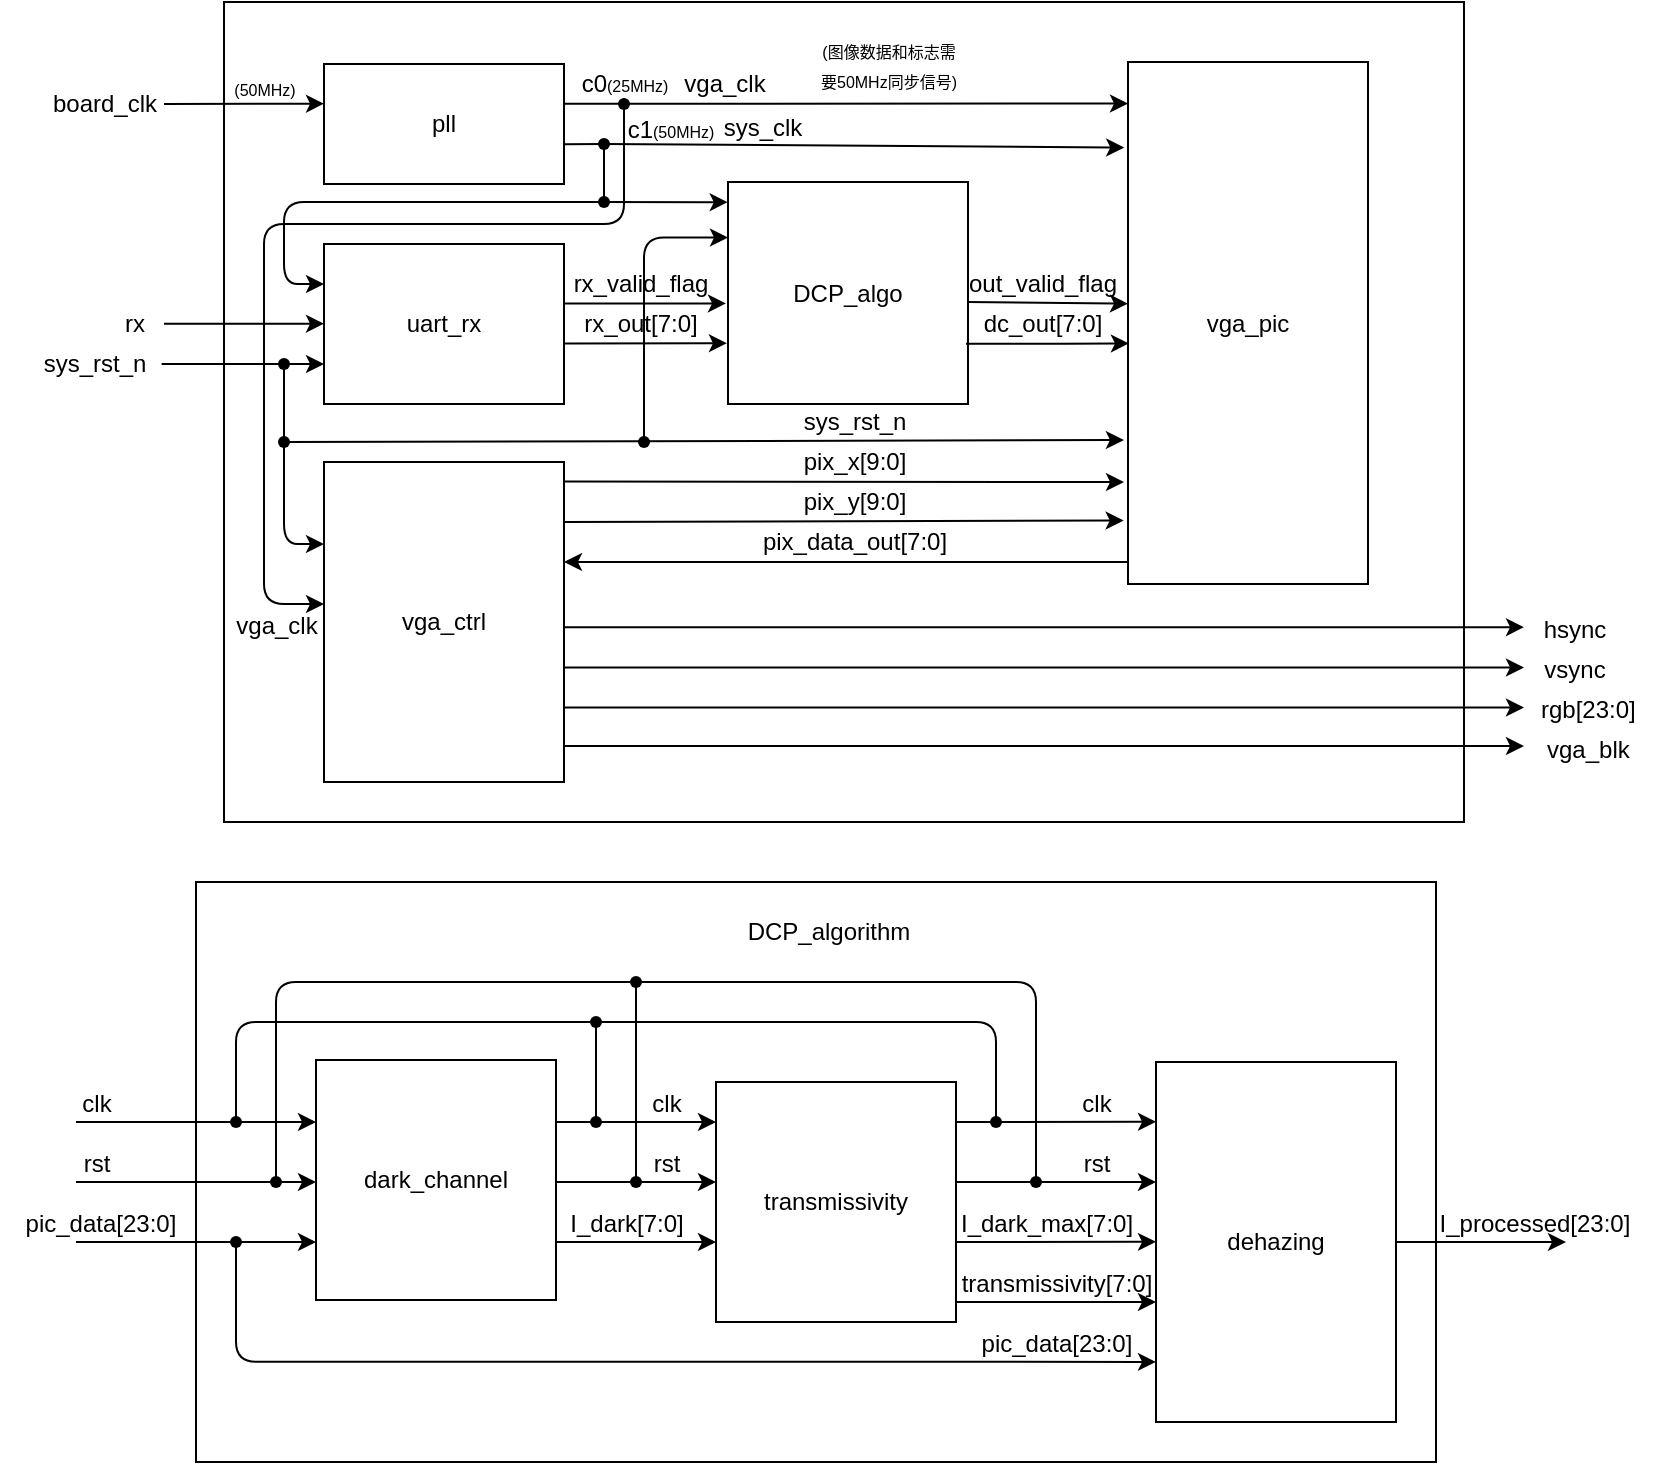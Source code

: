 <mxfile>
    <diagram id="Sjp6kZXTx26nV8dYbrVy" name="第 1 页">
        <mxGraphModel dx="1035" dy="1649" grid="1" gridSize="10" guides="1" tooltips="1" connect="1" arrows="1" fold="1" page="1" pageScale="1" pageWidth="827" pageHeight="1169" math="0" shadow="0">
            <root>
                <mxCell id="0"/>
                <mxCell id="1" parent="0"/>
                <mxCell id="141" value="" style="rounded=0;whiteSpace=wrap;html=1;" vertex="1" parent="1">
                    <mxGeometry x="98" y="-560" width="620" height="290" as="geometry"/>
                </mxCell>
                <mxCell id="3" value="" style="rounded=0;whiteSpace=wrap;html=1;" parent="1" vertex="1">
                    <mxGeometry x="112" y="-1000" width="620" height="410" as="geometry"/>
                </mxCell>
                <mxCell id="4" style="edgeStyle=orthogonalEdgeStyle;html=1;entryX=0;entryY=0.25;entryDx=0;entryDy=0;" parent="1" target="6" edge="1">
                    <mxGeometry relative="1" as="geometry">
                        <mxPoint x="162" y="-868" as="targetPoint"/>
                        <mxPoint x="302.0" y="-900" as="sourcePoint"/>
                        <Array as="points">
                            <mxPoint x="142" y="-900"/>
                            <mxPoint x="142" y="-859"/>
                        </Array>
                    </mxGeometry>
                </mxCell>
                <mxCell id="5" value="pll" style="rounded=0;whiteSpace=wrap;html=1;" parent="1" vertex="1">
                    <mxGeometry x="162" y="-969" width="120" height="60" as="geometry"/>
                </mxCell>
                <mxCell id="6" value="uart_rx" style="rounded=0;whiteSpace=wrap;html=1;" parent="1" vertex="1">
                    <mxGeometry x="162" y="-879" width="120" height="80" as="geometry"/>
                </mxCell>
                <mxCell id="8" style="edgeStyle=none;html=1;" parent="1" edge="1">
                    <mxGeometry relative="1" as="geometry">
                        <mxPoint x="162.0" y="-949.145" as="targetPoint"/>
                        <mxPoint x="82.0" y="-949" as="sourcePoint"/>
                    </mxGeometry>
                </mxCell>
                <mxCell id="9" style="edgeStyle=none;html=1;exitDx=0;exitDy=0;exitPerimeter=0;startArrow=none;" parent="1" source="22" edge="1">
                    <mxGeometry relative="1" as="geometry">
                        <mxPoint x="162.0" y="-819.005" as="targetPoint"/>
                        <mxPoint x="112" y="-818.96" as="sourcePoint"/>
                    </mxGeometry>
                </mxCell>
                <mxCell id="10" style="edgeStyle=none;html=1;exitX=1;exitY=0.493;exitDx=0;exitDy=0;exitPerimeter=0;" parent="1" source="20" edge="1">
                    <mxGeometry relative="1" as="geometry">
                        <mxPoint x="162.0" y="-839.145" as="targetPoint"/>
                        <mxPoint x="102" y="-839" as="sourcePoint"/>
                    </mxGeometry>
                </mxCell>
                <mxCell id="11" style="edgeStyle=none;html=1;exitX=1;exitY=0.5;exitDx=0;exitDy=0;entryX=-0.018;entryY=0.913;entryDx=0;entryDy=0;entryPerimeter=0;" parent="1" edge="1">
                    <mxGeometry relative="1" as="geometry">
                        <mxPoint x="561.84" y="-740.75" as="targetPoint"/>
                        <mxPoint x="282.0" y="-739.96" as="sourcePoint"/>
                    </mxGeometry>
                </mxCell>
                <mxCell id="12" style="edgeStyle=none;html=1;exitX=1;exitY=0.5;exitDx=0;exitDy=0;" parent="1" edge="1">
                    <mxGeometry relative="1" as="geometry">
                        <mxPoint x="562.0" y="-760" as="targetPoint"/>
                        <mxPoint x="282.0" y="-760.26" as="sourcePoint"/>
                    </mxGeometry>
                </mxCell>
                <mxCell id="13" value="" style="endArrow=classic;html=1;exitX=-0.009;exitY=0.956;exitDx=0;exitDy=0;exitPerimeter=0;" parent="1" edge="1">
                    <mxGeometry width="50" height="50" relative="1" as="geometry">
                        <mxPoint x="564" y="-720" as="sourcePoint"/>
                        <mxPoint x="282.0" y="-720" as="targetPoint"/>
                    </mxGeometry>
                </mxCell>
                <mxCell id="14" value="vga_clk" style="text;html=1;align=center;verticalAlign=middle;resizable=0;points=[];autosize=1;strokeColor=none;fillColor=none;" parent="1" vertex="1">
                    <mxGeometry x="108" y="-698" width="60" height="20" as="geometry"/>
                </mxCell>
                <mxCell id="15" value="hsync" style="text;html=1;align=center;verticalAlign=middle;resizable=0;points=[];autosize=1;strokeColor=none;fillColor=none;" parent="1" vertex="1">
                    <mxGeometry x="762" y="-696" width="50" height="20" as="geometry"/>
                </mxCell>
                <mxCell id="16" value="c0&lt;font style=&quot;font-size: 8px&quot;&gt;(25MHz)&lt;/font&gt;" style="text;html=1;align=center;verticalAlign=middle;resizable=0;points=[];autosize=1;strokeColor=none;fillColor=none;" parent="1" vertex="1">
                    <mxGeometry x="282" y="-969" width="60" height="20" as="geometry"/>
                </mxCell>
                <mxCell id="17" value="&lt;font style=&quot;font-size: 8px&quot;&gt;(图像数据和标志需&lt;br&gt;要50MHz同步信号)&lt;/font&gt;" style="text;html=1;align=center;verticalAlign=middle;resizable=0;points=[];autosize=1;strokeColor=none;fillColor=none;" parent="1" vertex="1">
                    <mxGeometry x="404" y="-989" width="80" height="40" as="geometry"/>
                </mxCell>
                <mxCell id="18" value="sys_rst_n" style="text;html=1;align=center;verticalAlign=middle;resizable=0;points=[];autosize=1;strokeColor=none;fillColor=none;" parent="1" vertex="1">
                    <mxGeometry x="12" y="-829" width="70" height="20" as="geometry"/>
                </mxCell>
                <mxCell id="19" value="" style="endArrow=classic;html=1;edgeStyle=orthogonalEdgeStyle;startArrow=none;" parent="1" source="22" edge="1">
                    <mxGeometry width="50" height="50" relative="1" as="geometry">
                        <mxPoint x="92" y="-819" as="sourcePoint"/>
                        <mxPoint x="162.0" y="-729" as="targetPoint"/>
                        <Array as="points">
                            <mxPoint x="142" y="-729"/>
                        </Array>
                    </mxGeometry>
                </mxCell>
                <mxCell id="20" value="rx" style="text;html=1;align=center;verticalAlign=middle;resizable=0;points=[];autosize=1;strokeColor=none;fillColor=none;" parent="1" vertex="1">
                    <mxGeometry x="52" y="-849" width="30" height="20" as="geometry"/>
                </mxCell>
                <mxCell id="21" value="" style="endArrow=classic;html=1;edgeStyle=orthogonalEdgeStyle;" parent="1" source="24" edge="1">
                    <mxGeometry width="50" height="50" relative="1" as="geometry">
                        <mxPoint x="322" y="-949" as="sourcePoint"/>
                        <mxPoint x="162.0" y="-699" as="targetPoint"/>
                        <Array as="points">
                            <mxPoint x="312" y="-889"/>
                            <mxPoint x="132" y="-889"/>
                            <mxPoint x="132" y="-699"/>
                        </Array>
                    </mxGeometry>
                </mxCell>
                <mxCell id="22" value="" style="shape=waypoint;sketch=0;fillStyle=solid;size=6;pointerEvents=1;points=[];fillColor=none;resizable=0;rotatable=0;perimeter=centerPerimeter;snapToPoint=1;" parent="1" vertex="1">
                    <mxGeometry x="122" y="-839" width="40" height="40" as="geometry"/>
                </mxCell>
                <mxCell id="23" value="" style="edgeStyle=none;html=1;exitX=0.983;exitY=0.498;exitDx=0;exitDy=0;exitPerimeter=0;endArrow=none;" parent="1" source="18" target="22" edge="1">
                    <mxGeometry relative="1" as="geometry">
                        <mxPoint x="162" y="-819.005" as="targetPoint"/>
                        <mxPoint x="80.81" y="-819.04" as="sourcePoint"/>
                    </mxGeometry>
                </mxCell>
                <mxCell id="24" value="" style="shape=waypoint;sketch=0;fillStyle=solid;size=6;pointerEvents=1;points=[];fillColor=none;resizable=0;rotatable=0;perimeter=centerPerimeter;snapToPoint=1;" parent="1" vertex="1">
                    <mxGeometry x="292" y="-969" width="40" height="40" as="geometry"/>
                </mxCell>
                <mxCell id="25" value="vsync" style="text;html=1;align=center;verticalAlign=middle;resizable=0;points=[];autosize=1;strokeColor=none;fillColor=none;" parent="1" vertex="1">
                    <mxGeometry x="762" y="-676" width="50" height="20" as="geometry"/>
                </mxCell>
                <mxCell id="26" value="&amp;nbsp;rgb[23:0]" style="text;html=1;align=center;verticalAlign=middle;resizable=0;points=[];autosize=1;strokeColor=none;fillColor=none;" parent="1" vertex="1">
                    <mxGeometry x="757" y="-661" width="70" height="30" as="geometry"/>
                </mxCell>
                <mxCell id="27" style="edgeStyle=none;html=1;entryX=0;entryY=0.079;entryDx=0;entryDy=0;entryPerimeter=0;" parent="1" edge="1">
                    <mxGeometry relative="1" as="geometry">
                        <mxPoint x="564" y="-949.25" as="targetPoint"/>
                        <mxPoint x="282.0" y="-949.15" as="sourcePoint"/>
                    </mxGeometry>
                </mxCell>
                <mxCell id="28" value="board_clk&amp;nbsp; &amp;nbsp;" style="text;html=1;align=center;verticalAlign=middle;resizable=0;points=[];autosize=1;strokeColor=none;fillColor=none;" parent="1" vertex="1">
                    <mxGeometry x="17" y="-959" width="80" height="20" as="geometry"/>
                </mxCell>
                <mxCell id="29" value="pix_x[9:0]" style="text;html=1;align=center;verticalAlign=middle;resizable=0;points=[];autosize=1;strokeColor=none;fillColor=none;" parent="1" vertex="1">
                    <mxGeometry x="392" y="-780" width="70" height="20" as="geometry"/>
                </mxCell>
                <mxCell id="30" value="pix_y[9:0]" style="text;html=1;align=center;verticalAlign=middle;resizable=0;points=[];autosize=1;strokeColor=none;fillColor=none;" parent="1" vertex="1">
                    <mxGeometry x="392" y="-760" width="70" height="20" as="geometry"/>
                </mxCell>
                <mxCell id="31" value="pix_data_out[7:0]" style="text;html=1;align=center;verticalAlign=middle;resizable=0;points=[];autosize=1;strokeColor=none;fillColor=none;" parent="1" vertex="1">
                    <mxGeometry x="367" y="-745" width="120" height="30" as="geometry"/>
                </mxCell>
                <mxCell id="32" value="&amp;nbsp; &amp;nbsp; vga_blk" style="text;html=1;align=center;verticalAlign=middle;resizable=0;points=[];autosize=1;strokeColor=none;fillColor=none;" parent="1" vertex="1">
                    <mxGeometry x="752" y="-636" width="70" height="20" as="geometry"/>
                </mxCell>
                <mxCell id="33" value="ram_ip" style="whiteSpace=wrap;html=1;aspect=fixed;" parent="1" vertex="1">
                    <mxGeometry x="584" y="-819" width="80" height="80" as="geometry"/>
                </mxCell>
                <mxCell id="35" value="" style="shape=waypoint;sketch=0;fillStyle=solid;size=6;pointerEvents=1;points=[];fillColor=none;resizable=0;rotatable=0;perimeter=centerPerimeter;snapToPoint=1;" parent="1" vertex="1">
                    <mxGeometry x="282" y="-949" width="40" height="40" as="geometry"/>
                </mxCell>
                <mxCell id="36" value="" style="edgeStyle=none;html=1;entryDx=0;entryDy=0;entryPerimeter=0;endArrow=none;" parent="1" target="35" edge="1">
                    <mxGeometry relative="1" as="geometry">
                        <mxPoint x="412" y="-929" as="targetPoint"/>
                        <mxPoint x="282.0" y="-928.9" as="sourcePoint"/>
                    </mxGeometry>
                </mxCell>
                <mxCell id="37" value="c1&lt;font style=&quot;font-size: 8px&quot;&gt;(50MHz)&lt;/font&gt;" style="text;html=1;align=center;verticalAlign=middle;resizable=0;points=[];autosize=1;strokeColor=none;fillColor=none;" parent="1" vertex="1">
                    <mxGeometry x="305" y="-946" width="60" height="20" as="geometry"/>
                </mxCell>
                <mxCell id="38" value="&lt;font style=&quot;font-size: 8px&quot;&gt;(50MHz)&lt;/font&gt;" style="text;html=1;align=center;verticalAlign=middle;resizable=0;points=[];autosize=1;strokeColor=none;fillColor=none;" parent="1" vertex="1">
                    <mxGeometry x="107" y="-967" width="50" height="20" as="geometry"/>
                </mxCell>
                <mxCell id="39" value="vga_clk" style="text;html=1;align=center;verticalAlign=middle;resizable=0;points=[];autosize=1;strokeColor=none;fillColor=none;" parent="1" vertex="1">
                    <mxGeometry x="332" y="-969" width="60" height="20" as="geometry"/>
                </mxCell>
                <mxCell id="40" value="sys_clk&amp;nbsp; &amp;nbsp;" style="text;html=1;align=center;verticalAlign=middle;resizable=0;points=[];autosize=1;strokeColor=none;fillColor=none;" parent="1" vertex="1">
                    <mxGeometry x="356" y="-947" width="60" height="20" as="geometry"/>
                </mxCell>
                <mxCell id="41" value="" style="shape=waypoint;sketch=0;fillStyle=solid;size=6;pointerEvents=1;points=[];fillColor=none;resizable=0;rotatable=0;perimeter=centerPerimeter;snapToPoint=1;" parent="1" vertex="1">
                    <mxGeometry x="122" y="-800" width="40" height="40" as="geometry"/>
                </mxCell>
                <mxCell id="42" value="sys_rst_n" style="text;html=1;align=center;verticalAlign=middle;resizable=0;points=[];autosize=1;strokeColor=none;fillColor=none;" parent="1" vertex="1">
                    <mxGeometry x="392" y="-800" width="70" height="20" as="geometry"/>
                </mxCell>
                <mxCell id="43" value="DCP_algo" style="rounded=0;whiteSpace=wrap;html=1;" parent="1" vertex="1">
                    <mxGeometry x="364" y="-910" width="120" height="111" as="geometry"/>
                </mxCell>
                <mxCell id="45" style="edgeStyle=none;html=1;exitDx=0;exitDy=0;entryX=0.983;entryY=0.995;entryDx=0;entryDy=0;entryPerimeter=0;exitPerimeter=0;startArrow=none;" parent="1" edge="1">
                    <mxGeometry relative="1" as="geometry">
                        <mxPoint x="564.47" y="-829.28" as="targetPoint"/>
                        <mxPoint x="532" y="-829.18" as="sourcePoint"/>
                    </mxGeometry>
                </mxCell>
                <mxCell id="46" style="edgeStyle=none;html=1;exitX=0.08;exitY=0.961;exitDx=0;exitDy=0;exitPerimeter=0;" parent="1" edge="1">
                    <mxGeometry relative="1" as="geometry">
                        <mxPoint x="564" y="-849.18" as="targetPoint"/>
                        <mxPoint x="483.6" y="-849.96" as="sourcePoint"/>
                    </mxGeometry>
                </mxCell>
                <mxCell id="47" style="edgeStyle=none;html=1;exitX=0.078;exitY=1.003;exitDx=0;exitDy=0;entryX=0.983;entryY=0.995;entryDx=0;entryDy=0;entryPerimeter=0;exitPerimeter=0;" parent="1" edge="1">
                    <mxGeometry relative="1" as="geometry">
                        <mxPoint x="363.47" y="-829.41" as="targetPoint"/>
                        <mxPoint x="282.02" y="-829.25" as="sourcePoint"/>
                    </mxGeometry>
                </mxCell>
                <mxCell id="48" style="edgeStyle=none;html=1;exitX=0.078;exitY=0.004;exitDx=0;exitDy=0;exitPerimeter=0;" parent="1" edge="1">
                    <mxGeometry relative="1" as="geometry">
                        <mxPoint x="363" y="-849.31" as="targetPoint"/>
                        <mxPoint x="282.02" y="-849.23" as="sourcePoint"/>
                    </mxGeometry>
                </mxCell>
                <mxCell id="49" value="rx_valid_flag" style="text;html=1;align=center;verticalAlign=middle;resizable=0;points=[];autosize=1;strokeColor=none;fillColor=none;" parent="1" vertex="1">
                    <mxGeometry x="275" y="-874.18" width="90" height="30" as="geometry"/>
                </mxCell>
                <mxCell id="50" style="edgeStyle=none;html=1;exitX=1;exitY=0.5;exitDx=0;exitDy=0;entryX=-0.017;entryY=0.752;entryDx=0;entryDy=0;entryPerimeter=0;" parent="1" edge="1">
                    <mxGeometry relative="1" as="geometry">
                        <mxPoint x="561.96" y="-781.0" as="targetPoint"/>
                        <mxPoint x="142.0" y="-779.96" as="sourcePoint"/>
                    </mxGeometry>
                </mxCell>
                <mxCell id="51" value="rx_out[7:0]" style="text;html=1;align=center;verticalAlign=middle;resizable=0;points=[];autosize=1;strokeColor=none;fillColor=none;" parent="1" vertex="1">
                    <mxGeometry x="280" y="-854.18" width="80" height="30" as="geometry"/>
                </mxCell>
                <mxCell id="53" value="" style="endArrow=none;html=1;edgeStyle=orthogonalEdgeStyle;startArrow=none;" parent="1" edge="1">
                    <mxGeometry width="50" height="50" relative="1" as="geometry">
                        <mxPoint x="302.0" y="-929" as="sourcePoint"/>
                        <mxPoint x="302.0" y="-899" as="targetPoint"/>
                        <Array as="points"/>
                    </mxGeometry>
                </mxCell>
                <mxCell id="56" value="" style="edgeStyle=none;html=1;exitX=0.078;exitY=1.003;exitDx=0;exitDy=0;entryDx=0;entryDy=0;entryPerimeter=0;exitPerimeter=0;endArrow=none;" parent="1" edge="1">
                    <mxGeometry relative="1" as="geometry">
                        <mxPoint x="532" y="-829.18" as="targetPoint"/>
                        <mxPoint x="483.02" y="-829.12" as="sourcePoint"/>
                    </mxGeometry>
                </mxCell>
                <mxCell id="60" value="" style="shape=waypoint;sketch=0;fillStyle=solid;size=6;pointerEvents=1;points=[];fillColor=none;resizable=0;rotatable=0;perimeter=centerPerimeter;snapToPoint=1;" parent="1" vertex="1">
                    <mxGeometry x="302" y="-800" width="40" height="40" as="geometry"/>
                </mxCell>
                <mxCell id="64" style="edgeStyle=none;html=1;exitX=1;exitY=0.5;exitDx=0;exitDy=0;entryX=0;entryY=0.5;entryDx=0;entryDy=0;entryPerimeter=0;" parent="1" edge="1">
                    <mxGeometry relative="1" as="geometry">
                        <mxPoint x="762" y="-647.24" as="targetPoint"/>
                        <mxPoint x="282.0" y="-647.2" as="sourcePoint"/>
                    </mxGeometry>
                </mxCell>
                <mxCell id="65" style="edgeStyle=none;html=1;exitX=1;exitY=0.5;exitDx=0;exitDy=0;entryX=0;entryY=0.5;entryDx=0;entryDy=0;entryPerimeter=0;" parent="1" edge="1">
                    <mxGeometry relative="1" as="geometry">
                        <mxPoint x="762" y="-628" as="targetPoint"/>
                        <mxPoint x="282.0" y="-627.96" as="sourcePoint"/>
                    </mxGeometry>
                </mxCell>
                <mxCell id="66" style="edgeStyle=none;html=1;entryX=-0.001;entryY=0.091;entryDx=0;entryDy=0;entryPerimeter=0;" parent="1" target="43" edge="1">
                    <mxGeometry relative="1" as="geometry">
                        <mxPoint x="362" y="-900" as="targetPoint"/>
                        <mxPoint x="302.0" y="-900" as="sourcePoint"/>
                    </mxGeometry>
                </mxCell>
                <mxCell id="67" value="" style="shape=waypoint;sketch=0;fillStyle=solid;size=6;pointerEvents=1;points=[];fillColor=none;resizable=0;rotatable=0;perimeter=centerPerimeter;snapToPoint=1;" parent="1" vertex="1">
                    <mxGeometry x="282" y="-920" width="40" height="40" as="geometry"/>
                </mxCell>
                <mxCell id="68" value="" style="endArrow=classic;html=1;edgeStyle=orthogonalEdgeStyle;startArrow=none;entryX=0;entryY=0.25;entryDx=0;entryDy=0;" parent="1" target="43" edge="1">
                    <mxGeometry width="50" height="50" relative="1" as="geometry">
                        <mxPoint x="322.0" y="-780" as="sourcePoint"/>
                        <mxPoint x="312" y="-870" as="targetPoint"/>
                        <Array as="points">
                            <mxPoint x="322" y="-780"/>
                            <mxPoint x="322" y="-882"/>
                        </Array>
                    </mxGeometry>
                </mxCell>
                <mxCell id="71" style="edgeStyle=none;html=1;exitX=1;exitY=0.5;exitDx=0;exitDy=0;entryX=0;entryY=0.5;entryDx=0;entryDy=0;entryPerimeter=0;" parent="1" edge="1">
                    <mxGeometry relative="1" as="geometry">
                        <mxPoint x="762" y="-667.24" as="targetPoint"/>
                        <mxPoint x="282.0" y="-667.2" as="sourcePoint"/>
                    </mxGeometry>
                </mxCell>
                <mxCell id="72" style="edgeStyle=none;html=1;exitX=1;exitY=0.5;exitDx=0;exitDy=0;entryX=0;entryY=0.5;entryDx=0;entryDy=0;entryPerimeter=0;" parent="1" edge="1">
                    <mxGeometry relative="1" as="geometry">
                        <mxPoint x="762" y="-687.42" as="targetPoint"/>
                        <mxPoint x="282.0" y="-687.38" as="sourcePoint"/>
                    </mxGeometry>
                </mxCell>
                <mxCell id="75" value="dc_out[7:0]" style="text;html=1;align=center;verticalAlign=middle;resizable=0;points=[];autosize=1;strokeColor=none;fillColor=none;" parent="1" vertex="1">
                    <mxGeometry x="481" y="-854" width="80" height="30" as="geometry"/>
                </mxCell>
                <mxCell id="76" value="out_valid_flag" style="text;html=1;align=center;verticalAlign=middle;resizable=0;points=[];autosize=1;strokeColor=none;fillColor=none;" parent="1" vertex="1">
                    <mxGeometry x="471" y="-874.18" width="100" height="30" as="geometry"/>
                </mxCell>
                <mxCell id="77" value="vga_ctrl" style="rounded=0;whiteSpace=wrap;html=1;" parent="1" vertex="1">
                    <mxGeometry x="162" y="-770" width="120" height="160" as="geometry"/>
                </mxCell>
                <mxCell id="78" value="vga_pic" style="rounded=0;whiteSpace=wrap;html=1;" parent="1" vertex="1">
                    <mxGeometry x="564" y="-970" width="120" height="261" as="geometry"/>
                </mxCell>
                <mxCell id="79" style="edgeStyle=none;html=1;entryX=0.726;entryY=0.14;entryDx=0;entryDy=0;entryPerimeter=0;startArrow=none;" parent="1" edge="1">
                    <mxGeometry relative="1" as="geometry">
                        <mxPoint x="562.12" y="-927.2" as="targetPoint"/>
                        <mxPoint x="302" y="-929" as="sourcePoint"/>
                    </mxGeometry>
                </mxCell>
                <mxCell id="80" value="dark_channel" style="rounded=0;whiteSpace=wrap;html=1;" vertex="1" parent="1">
                    <mxGeometry x="158" y="-471" width="120" height="120" as="geometry"/>
                </mxCell>
                <mxCell id="81" value="transmissivity" style="rounded=0;whiteSpace=wrap;html=1;" vertex="1" parent="1">
                    <mxGeometry x="358" y="-460" width="120" height="120" as="geometry"/>
                </mxCell>
                <mxCell id="83" value="" style="endArrow=classic;html=1;startArrow=none;" edge="1" parent="1" source="133">
                    <mxGeometry width="50" height="50" relative="1" as="geometry">
                        <mxPoint x="38" y="-410" as="sourcePoint"/>
                        <mxPoint x="158" y="-410" as="targetPoint"/>
                    </mxGeometry>
                </mxCell>
                <mxCell id="84" value="pic_data[23:0]" style="text;html=1;align=center;verticalAlign=middle;resizable=0;points=[];autosize=1;strokeColor=none;fillColor=none;" vertex="1" parent="1">
                    <mxGeometry y="-404" width="100" height="30" as="geometry"/>
                </mxCell>
                <mxCell id="86" value="" style="endArrow=classic;html=1;startArrow=none;" edge="1" parent="1" source="131">
                    <mxGeometry width="50" height="50" relative="1" as="geometry">
                        <mxPoint x="38" y="-440" as="sourcePoint"/>
                        <mxPoint x="158" y="-440" as="targetPoint"/>
                    </mxGeometry>
                </mxCell>
                <mxCell id="87" value="" style="endArrow=classic;html=1;" edge="1" parent="1">
                    <mxGeometry width="50" height="50" relative="1" as="geometry">
                        <mxPoint x="38" y="-380" as="sourcePoint"/>
                        <mxPoint x="158" y="-380" as="targetPoint"/>
                    </mxGeometry>
                </mxCell>
                <mxCell id="89" value="rst" style="text;html=1;align=center;verticalAlign=middle;resizable=0;points=[];autosize=1;strokeColor=none;fillColor=none;" vertex="1" parent="1">
                    <mxGeometry x="28" y="-434" width="40" height="30" as="geometry"/>
                </mxCell>
                <mxCell id="90" value="clk" style="text;html=1;align=center;verticalAlign=middle;resizable=0;points=[];autosize=1;strokeColor=none;fillColor=none;" vertex="1" parent="1">
                    <mxGeometry x="28" y="-464" width="40" height="30" as="geometry"/>
                </mxCell>
                <mxCell id="92" value="" style="endArrow=classic;html=1;" edge="1" parent="1">
                    <mxGeometry width="50" height="50" relative="1" as="geometry">
                        <mxPoint x="278" y="-410" as="sourcePoint"/>
                        <mxPoint x="358" y="-410" as="targetPoint"/>
                    </mxGeometry>
                </mxCell>
                <mxCell id="93" value="" style="endArrow=classic;html=1;" edge="1" parent="1">
                    <mxGeometry width="50" height="50" relative="1" as="geometry">
                        <mxPoint x="278" y="-380" as="sourcePoint"/>
                        <mxPoint x="358.0" y="-380" as="targetPoint"/>
                    </mxGeometry>
                </mxCell>
                <mxCell id="94" value="" style="endArrow=classic;html=1;" edge="1" parent="1">
                    <mxGeometry width="50" height="50" relative="1" as="geometry">
                        <mxPoint x="278" y="-440" as="sourcePoint"/>
                        <mxPoint x="358.0" y="-440" as="targetPoint"/>
                    </mxGeometry>
                </mxCell>
                <mxCell id="95" value="I_dark[7:0]" style="text;html=1;align=center;verticalAlign=middle;resizable=0;points=[];autosize=1;strokeColor=none;fillColor=none;" vertex="1" parent="1">
                    <mxGeometry x="273" y="-404" width="80" height="30" as="geometry"/>
                </mxCell>
                <mxCell id="98" value="" style="endArrow=none;html=1;edgeStyle=orthogonalEdgeStyle;" edge="1" parent="1">
                    <mxGeometry width="50" height="50" relative="1" as="geometry">
                        <mxPoint x="118" y="-440" as="sourcePoint"/>
                        <mxPoint x="498" y="-440" as="targetPoint"/>
                        <Array as="points">
                            <mxPoint x="118" y="-490"/>
                            <mxPoint x="498" y="-490"/>
                            <mxPoint x="498" y="-440"/>
                        </Array>
                    </mxGeometry>
                </mxCell>
                <mxCell id="99" value="" style="endArrow=none;html=1;edgeStyle=orthogonalEdgeStyle;" edge="1" parent="1">
                    <mxGeometry width="50" height="50" relative="1" as="geometry">
                        <mxPoint x="138" y="-410" as="sourcePoint"/>
                        <mxPoint x="518" y="-410" as="targetPoint"/>
                        <Array as="points">
                            <mxPoint x="138" y="-510"/>
                            <mxPoint x="518" y="-510"/>
                            <mxPoint x="518" y="-410"/>
                        </Array>
                    </mxGeometry>
                </mxCell>
                <mxCell id="110" value="" style="endArrow=classic;html=1;entryX=0;entryY=0.353;entryDx=0;entryDy=0;entryPerimeter=0;" edge="1" parent="1">
                    <mxGeometry width="50" height="50" relative="1" as="geometry">
                        <mxPoint x="478" y="-410" as="sourcePoint"/>
                        <mxPoint x="578" y="-409.99" as="targetPoint"/>
                    </mxGeometry>
                </mxCell>
                <mxCell id="111" value="" style="endArrow=classic;html=1;entryX=0;entryY=0.529;entryDx=0;entryDy=0;entryPerimeter=0;" edge="1" parent="1">
                    <mxGeometry width="50" height="50" relative="1" as="geometry">
                        <mxPoint x="478" y="-380" as="sourcePoint"/>
                        <mxPoint x="578" y="-380.07" as="targetPoint"/>
                    </mxGeometry>
                </mxCell>
                <mxCell id="112" value="" style="endArrow=classic;html=1;entryX=0;entryY=0.176;entryDx=0;entryDy=0;entryPerimeter=0;" edge="1" parent="1">
                    <mxGeometry width="50" height="50" relative="1" as="geometry">
                        <mxPoint x="478" y="-440" as="sourcePoint"/>
                        <mxPoint x="578" y="-440.08" as="targetPoint"/>
                    </mxGeometry>
                </mxCell>
                <mxCell id="113" value="I_dark_max[7:0]" style="text;html=1;align=center;verticalAlign=middle;resizable=0;points=[];autosize=1;strokeColor=none;fillColor=none;" vertex="1" parent="1">
                    <mxGeometry x="468" y="-404" width="110" height="30" as="geometry"/>
                </mxCell>
                <mxCell id="114" value="" style="endArrow=none;html=1;" edge="1" parent="1">
                    <mxGeometry width="50" height="50" relative="1" as="geometry">
                        <mxPoint x="298" y="-440" as="sourcePoint"/>
                        <mxPoint x="298" y="-490" as="targetPoint"/>
                    </mxGeometry>
                </mxCell>
                <mxCell id="115" value="" style="endArrow=none;html=1;startArrow=none;" edge="1" parent="1" source="119">
                    <mxGeometry width="50" height="50" relative="1" as="geometry">
                        <mxPoint x="318" y="-410" as="sourcePoint"/>
                        <mxPoint x="318" y="-510" as="targetPoint"/>
                    </mxGeometry>
                </mxCell>
                <mxCell id="116" value="" style="shape=waypoint;sketch=0;fillStyle=solid;size=6;pointerEvents=1;points=[];fillColor=none;resizable=0;rotatable=0;perimeter=centerPerimeter;snapToPoint=1;" vertex="1" parent="1">
                    <mxGeometry x="308" y="-520" width="20" height="20" as="geometry"/>
                </mxCell>
                <mxCell id="117" value="" style="shape=waypoint;sketch=0;fillStyle=solid;size=6;pointerEvents=1;points=[];fillColor=none;resizable=0;rotatable=0;perimeter=centerPerimeter;snapToPoint=1;" vertex="1" parent="1">
                    <mxGeometry x="288" y="-500" width="20" height="20" as="geometry"/>
                </mxCell>
                <mxCell id="118" value="" style="shape=waypoint;sketch=0;fillStyle=solid;size=6;pointerEvents=1;points=[];fillColor=none;resizable=0;rotatable=0;perimeter=centerPerimeter;snapToPoint=1;" vertex="1" parent="1">
                    <mxGeometry x="288" y="-450" width="20" height="20" as="geometry"/>
                </mxCell>
                <mxCell id="120" value="" style="endArrow=none;html=1;" edge="1" parent="1" target="119">
                    <mxGeometry width="50" height="50" relative="1" as="geometry">
                        <mxPoint x="318" y="-410" as="sourcePoint"/>
                        <mxPoint x="318" y="-510" as="targetPoint"/>
                    </mxGeometry>
                </mxCell>
                <mxCell id="119" value="" style="shape=waypoint;sketch=0;fillStyle=solid;size=6;pointerEvents=1;points=[];fillColor=none;resizable=0;rotatable=0;perimeter=centerPerimeter;snapToPoint=1;" vertex="1" parent="1">
                    <mxGeometry x="308" y="-420" width="20" height="20" as="geometry"/>
                </mxCell>
                <mxCell id="123" value="" style="shape=waypoint;sketch=0;fillStyle=solid;size=6;pointerEvents=1;points=[];fillColor=none;resizable=0;rotatable=0;perimeter=centerPerimeter;snapToPoint=1;" vertex="1" parent="1">
                    <mxGeometry x="488" y="-450" width="20" height="20" as="geometry"/>
                </mxCell>
                <mxCell id="127" value="" style="shape=waypoint;sketch=0;fillStyle=solid;size=6;pointerEvents=1;points=[];fillColor=none;resizable=0;rotatable=0;perimeter=centerPerimeter;snapToPoint=1;" vertex="1" parent="1">
                    <mxGeometry x="508" y="-420" width="20" height="20" as="geometry"/>
                </mxCell>
                <mxCell id="129" value="" style="endArrow=classic;html=1;entryX=0;entryY=0.706;entryDx=0;entryDy=0;entryPerimeter=0;" edge="1" parent="1">
                    <mxGeometry width="50" height="50" relative="1" as="geometry">
                        <mxPoint x="477.5" y="-350" as="sourcePoint"/>
                        <mxPoint x="578" y="-349.98" as="targetPoint"/>
                    </mxGeometry>
                </mxCell>
                <mxCell id="130" value="transmissivity[7:0]" style="text;html=1;align=center;verticalAlign=middle;resizable=0;points=[];autosize=1;strokeColor=none;fillColor=none;" vertex="1" parent="1">
                    <mxGeometry x="468" y="-374" width="120" height="30" as="geometry"/>
                </mxCell>
                <mxCell id="132" value="" style="endArrow=none;html=1;" edge="1" parent="1" target="131">
                    <mxGeometry width="50" height="50" relative="1" as="geometry">
                        <mxPoint x="38" y="-440" as="sourcePoint"/>
                        <mxPoint x="158" y="-440" as="targetPoint"/>
                    </mxGeometry>
                </mxCell>
                <mxCell id="131" value="" style="shape=waypoint;sketch=0;fillStyle=solid;size=6;pointerEvents=1;points=[];fillColor=none;resizable=0;rotatable=0;perimeter=centerPerimeter;snapToPoint=1;" vertex="1" parent="1">
                    <mxGeometry x="108" y="-450" width="20" height="20" as="geometry"/>
                </mxCell>
                <mxCell id="134" value="" style="endArrow=none;html=1;" edge="1" parent="1" target="133">
                    <mxGeometry width="50" height="50" relative="1" as="geometry">
                        <mxPoint x="38" y="-410" as="sourcePoint"/>
                        <mxPoint x="158" y="-410" as="targetPoint"/>
                    </mxGeometry>
                </mxCell>
                <mxCell id="133" value="" style="shape=waypoint;sketch=0;fillStyle=solid;size=6;pointerEvents=1;points=[];fillColor=none;resizable=0;rotatable=0;perimeter=centerPerimeter;snapToPoint=1;" vertex="1" parent="1">
                    <mxGeometry x="128" y="-420" width="20" height="20" as="geometry"/>
                </mxCell>
                <mxCell id="137" value="" style="endArrow=classic;html=1;entryX=0;entryY=0.882;entryDx=0;entryDy=0;entryPerimeter=0;edgeStyle=orthogonalEdgeStyle;startArrow=none;" edge="1" parent="1" source="138">
                    <mxGeometry width="50" height="50" relative="1" as="geometry">
                        <mxPoint x="118" y="-380" as="sourcePoint"/>
                        <mxPoint x="578" y="-320.06" as="targetPoint"/>
                        <Array as="points">
                            <mxPoint x="118" y="-320"/>
                        </Array>
                    </mxGeometry>
                </mxCell>
                <mxCell id="139" value="" style="endArrow=none;html=1;entryDx=0;entryDy=0;entryPerimeter=0;edgeStyle=orthogonalEdgeStyle;" edge="1" parent="1" target="138">
                    <mxGeometry width="50" height="50" relative="1" as="geometry">
                        <mxPoint x="118" y="-380" as="sourcePoint"/>
                        <mxPoint x="578" y="-320.06" as="targetPoint"/>
                        <Array as="points"/>
                    </mxGeometry>
                </mxCell>
                <mxCell id="138" value="" style="shape=waypoint;sketch=0;fillStyle=solid;size=6;pointerEvents=1;points=[];fillColor=none;resizable=0;rotatable=0;perimeter=centerPerimeter;snapToPoint=1;" vertex="1" parent="1">
                    <mxGeometry x="108" y="-390" width="20" height="20" as="geometry"/>
                </mxCell>
                <mxCell id="140" value="dehazing" style="rounded=0;whiteSpace=wrap;html=1;" vertex="1" parent="1">
                    <mxGeometry x="578" y="-470" width="120" height="180" as="geometry"/>
                </mxCell>
                <mxCell id="142" value="" style="endArrow=classic;html=1;exitX=1;exitY=0.5;exitDx=0;exitDy=0;" edge="1" parent="1" source="140">
                    <mxGeometry width="50" height="50" relative="1" as="geometry">
                        <mxPoint x="703" y="-380" as="sourcePoint"/>
                        <mxPoint x="783.0" y="-380" as="targetPoint"/>
                    </mxGeometry>
                </mxCell>
                <mxCell id="143" value="I_processed[23:0]" style="text;html=1;align=center;verticalAlign=middle;resizable=0;points=[];autosize=1;strokeColor=none;fillColor=none;" vertex="1" parent="1">
                    <mxGeometry x="707" y="-404" width="120" height="30" as="geometry"/>
                </mxCell>
                <mxCell id="145" value="clk" style="text;html=1;align=center;verticalAlign=middle;resizable=0;points=[];autosize=1;strokeColor=none;fillColor=none;" vertex="1" parent="1">
                    <mxGeometry x="313" y="-464" width="40" height="30" as="geometry"/>
                </mxCell>
                <mxCell id="146" value="rst" style="text;html=1;align=center;verticalAlign=middle;resizable=0;points=[];autosize=1;strokeColor=none;fillColor=none;" vertex="1" parent="1">
                    <mxGeometry x="313" y="-434" width="40" height="30" as="geometry"/>
                </mxCell>
                <mxCell id="147" value="clk" style="text;html=1;align=center;verticalAlign=middle;resizable=0;points=[];autosize=1;strokeColor=none;fillColor=none;" vertex="1" parent="1">
                    <mxGeometry x="528" y="-464" width="40" height="30" as="geometry"/>
                </mxCell>
                <mxCell id="148" value="rst" style="text;html=1;align=center;verticalAlign=middle;resizable=0;points=[];autosize=1;strokeColor=none;fillColor=none;" vertex="1" parent="1">
                    <mxGeometry x="528" y="-434" width="40" height="30" as="geometry"/>
                </mxCell>
                <mxCell id="149" value="pic_data[23:0]" style="text;html=1;align=center;verticalAlign=middle;resizable=0;points=[];autosize=1;strokeColor=none;fillColor=none;" vertex="1" parent="1">
                    <mxGeometry x="478" y="-344" width="100" height="30" as="geometry"/>
                </mxCell>
                <mxCell id="150" value="&lt;span style=&quot;&quot;&gt;DCP_algorithm&lt;/span&gt;" style="text;html=1;align=center;verticalAlign=middle;resizable=0;points=[];autosize=1;strokeColor=none;fillColor=none;" vertex="1" parent="1">
                    <mxGeometry x="364" y="-550" width="100" height="30" as="geometry"/>
                </mxCell>
            </root>
        </mxGraphModel>
    </diagram>
</mxfile>